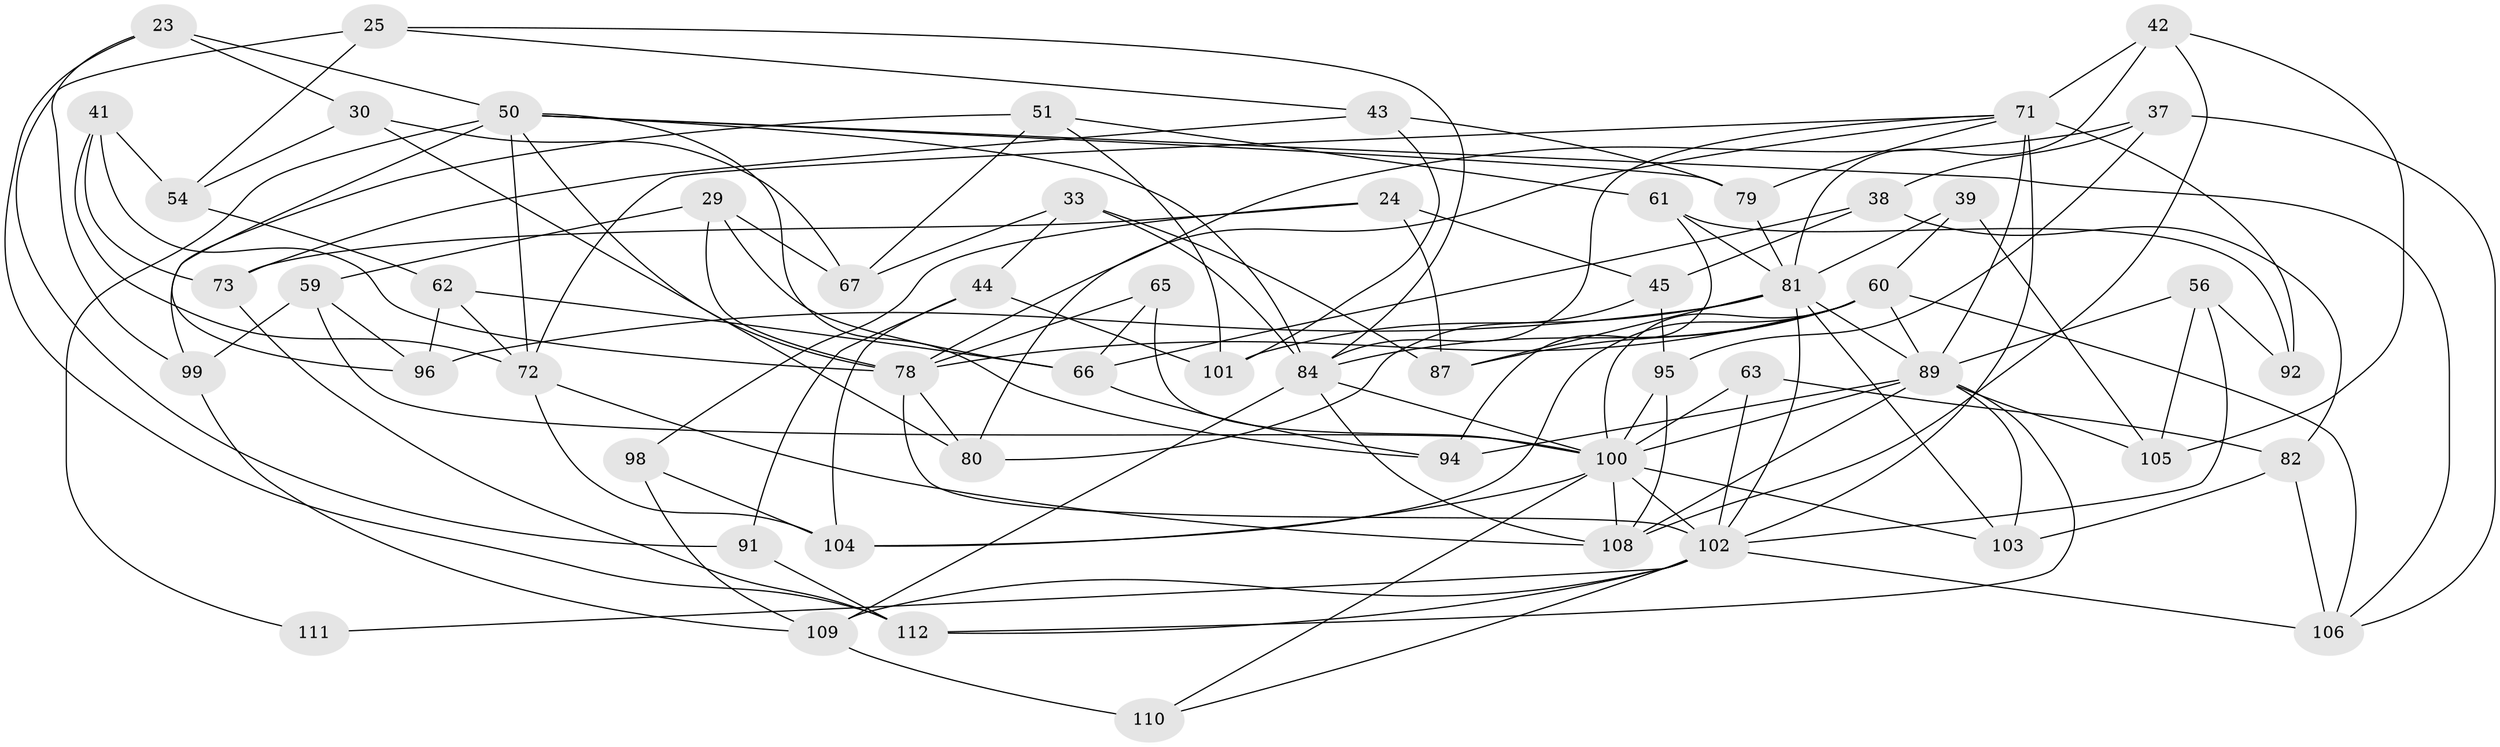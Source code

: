// original degree distribution, {4: 1.0}
// Generated by graph-tools (version 1.1) at 2025/01/03/04/25 22:01:10]
// undirected, 56 vertices, 136 edges
graph export_dot {
graph [start="1"]
  node [color=gray90,style=filled];
  23;
  24;
  25;
  29;
  30;
  33;
  37;
  38;
  39;
  41;
  42;
  43;
  44;
  45;
  50 [super="+18+28"];
  51;
  54;
  56 [super="+46"];
  59;
  60 [super="+26+55"];
  61;
  62;
  63;
  65 [super="+6"];
  66 [super="+34"];
  67;
  71 [super="+64"];
  72 [super="+10+68"];
  73;
  78 [super="+27"];
  79 [super="+77"];
  80;
  81 [super="+70"];
  82;
  84 [super="+32+53"];
  87;
  89 [super="+15+47+85"];
  91;
  92;
  94;
  95;
  96;
  98;
  99;
  100 [super="+74+83+90+97"];
  101;
  102 [super="+8+76+69+86"];
  103;
  104 [super="+57"];
  105 [super="+16+21"];
  106 [super="+93"];
  108 [super="+58+88"];
  109 [super="+4+107"];
  110;
  111;
  112 [super="+52"];
  23 -- 99;
  23 -- 30;
  23 -- 112;
  23 -- 50;
  24 -- 73;
  24 -- 87;
  24 -- 98;
  24 -- 45;
  25 -- 43;
  25 -- 91;
  25 -- 54;
  25 -- 84;
  29 -- 59;
  29 -- 67;
  29 -- 66;
  29 -- 78;
  30 -- 80;
  30 -- 54;
  30 -- 67;
  33 -- 67;
  33 -- 44;
  33 -- 87;
  33 -- 84;
  37 -- 95;
  37 -- 38;
  37 -- 106;
  37 -- 78;
  38 -- 66;
  38 -- 82;
  38 -- 45;
  39 -- 105 [weight=2];
  39 -- 60;
  39 -- 81;
  41 -- 72;
  41 -- 54;
  41 -- 73;
  41 -- 78;
  42 -- 71;
  42 -- 81;
  42 -- 105;
  42 -- 108;
  43 -- 73;
  43 -- 101;
  43 -- 79;
  44 -- 91;
  44 -- 101;
  44 -- 104;
  45 -- 80;
  45 -- 95;
  50 -- 84;
  50 -- 96;
  50 -- 94;
  50 -- 111 [weight=2];
  50 -- 72 [weight=2];
  50 -- 106;
  50 -- 78;
  50 -- 79 [weight=2];
  51 -- 99;
  51 -- 101;
  51 -- 61;
  51 -- 67;
  54 -- 62;
  56 -- 92 [weight=2];
  56 -- 105 [weight=2];
  56 -- 102;
  56 -- 89;
  59 -- 99;
  59 -- 96;
  59 -- 100;
  60 -- 104;
  60 -- 87;
  60 -- 84 [weight=2];
  60 -- 78;
  60 -- 106;
  60 -- 89 [weight=2];
  60 -- 100;
  61 -- 81;
  61 -- 92;
  61 -- 94;
  62 -- 96;
  62 -- 66;
  62 -- 72;
  63 -- 82;
  63 -- 102 [weight=2];
  63 -- 100;
  65 -- 66 [weight=2];
  65 -- 78 [weight=2];
  65 -- 100 [weight=2];
  66 -- 94;
  71 -- 84;
  71 -- 102 [weight=3];
  71 -- 72;
  71 -- 79;
  71 -- 80;
  71 -- 89 [weight=3];
  71 -- 92;
  72 -- 108;
  72 -- 104 [weight=2];
  73 -- 112;
  78 -- 102 [weight=2];
  78 -- 80;
  79 -- 81 [weight=2];
  81 -- 87;
  81 -- 102 [weight=2];
  81 -- 96;
  81 -- 101;
  81 -- 103;
  81 -- 89;
  82 -- 103;
  82 -- 106;
  84 -- 109 [weight=2];
  84 -- 100;
  84 -- 108;
  89 -- 94;
  89 -- 108 [weight=2];
  89 -- 105 [weight=3];
  89 -- 103;
  89 -- 112;
  89 -- 100;
  91 -- 112 [weight=2];
  95 -- 108;
  95 -- 100;
  98 -- 104;
  98 -- 109 [weight=2];
  99 -- 109;
  100 -- 104;
  100 -- 108 [weight=2];
  100 -- 110;
  100 -- 102 [weight=3];
  100 -- 103;
  102 -- 111 [weight=2];
  102 -- 109;
  102 -- 106 [weight=2];
  102 -- 110;
  102 -- 112;
  109 -- 110 [weight=2];
}
